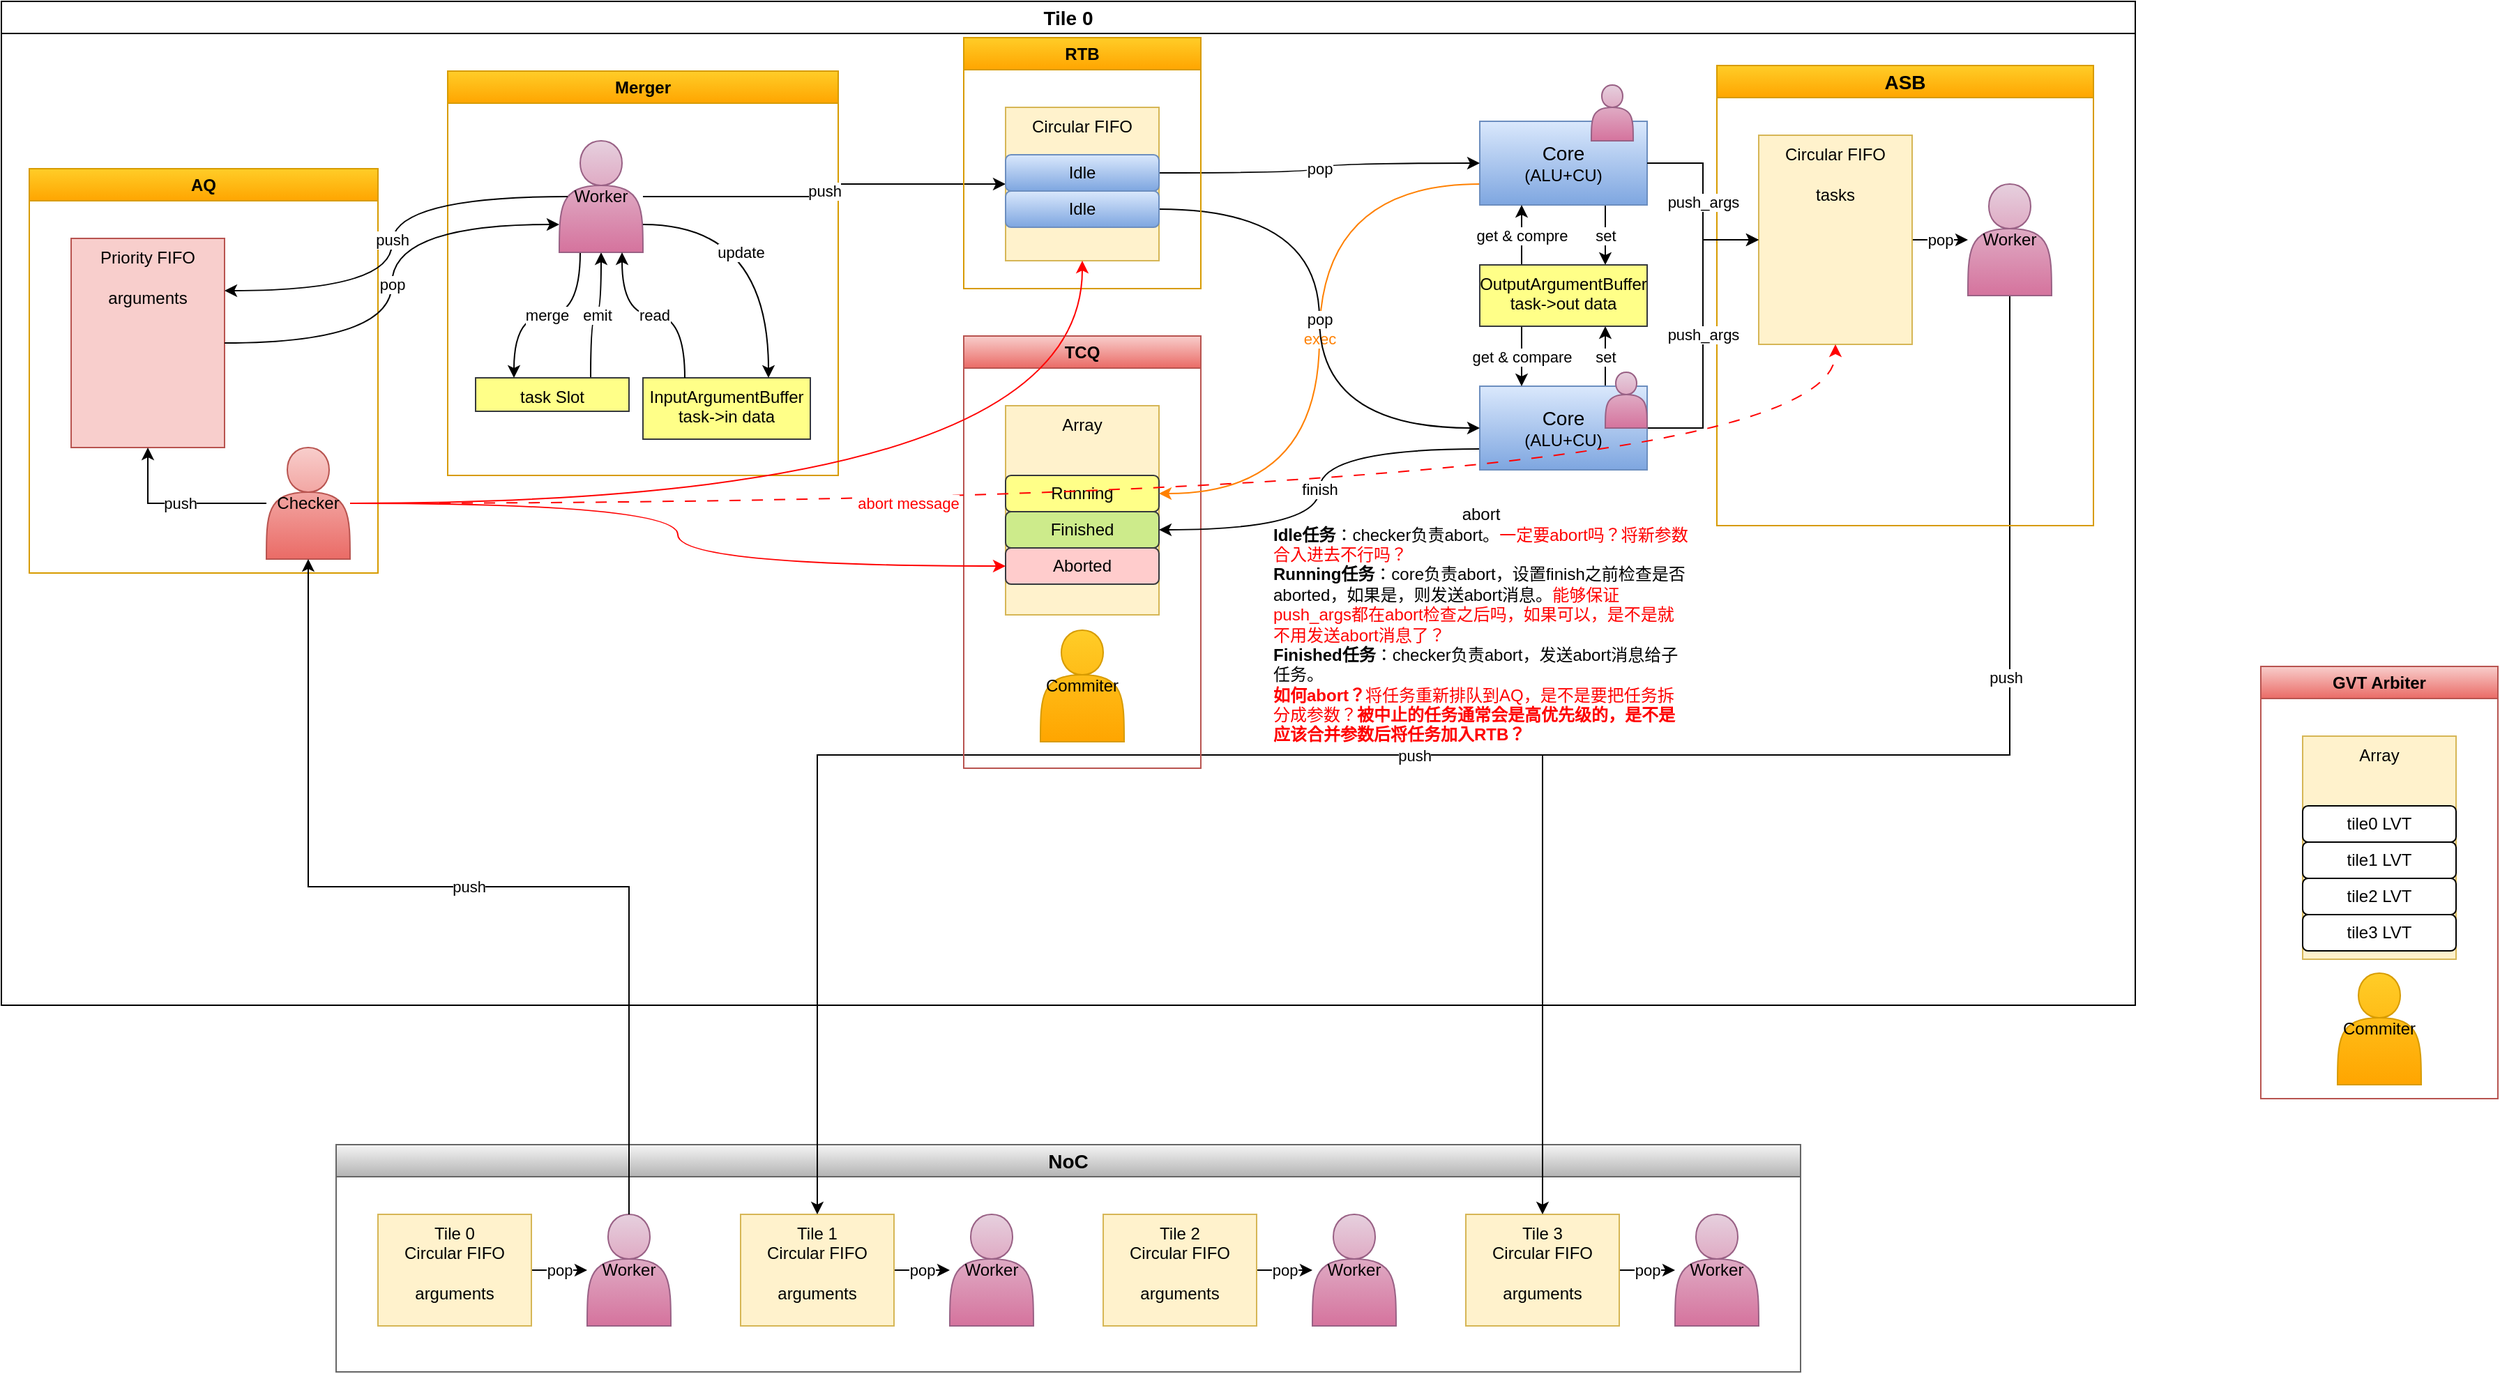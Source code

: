<mxfile version="24.7.16">
  <diagram name="第 1 页" id="bIVpFGI0XpWCurFE0BPE">
    <mxGraphModel dx="1434" dy="738" grid="1" gridSize="10" guides="1" tooltips="1" connect="1" arrows="1" fold="1" page="1" pageScale="1" pageWidth="1169" pageHeight="827" math="0" shadow="0">
      <root>
        <mxCell id="0" />
        <mxCell id="1" parent="0" />
        <mxCell id="OI3NP-LYjU-ru6JEcSei-1" value="NoC" style="swimlane;whiteSpace=wrap;html=1;fillColor=#f5f5f5;gradientColor=#b3b3b3;strokeColor=#666666;fontSize=14;" vertex="1" parent="1">
          <mxGeometry x="280" y="860" width="1050" height="163" as="geometry" />
        </mxCell>
        <mxCell id="OI3NP-LYjU-ru6JEcSei-2" value="pop" style="edgeStyle=orthogonalEdgeStyle;rounded=0;orthogonalLoop=1;jettySize=auto;html=1;" edge="1" parent="OI3NP-LYjU-ru6JEcSei-1" source="OI3NP-LYjU-ru6JEcSei-3" target="OI3NP-LYjU-ru6JEcSei-4">
          <mxGeometry relative="1" as="geometry" />
        </mxCell>
        <mxCell id="OI3NP-LYjU-ru6JEcSei-3" value="&lt;div&gt;Tile 0&lt;/div&gt;Circular FIFO&lt;div&gt;&lt;br&gt;&lt;/div&gt;&lt;div&gt;arguments&lt;/div&gt;" style="rounded=0;whiteSpace=wrap;html=1;verticalAlign=top;fillColor=#fff2cc;strokeColor=#d6b656;" vertex="1" parent="OI3NP-LYjU-ru6JEcSei-1">
          <mxGeometry x="30" y="50" width="110" height="80" as="geometry" />
        </mxCell>
        <mxCell id="OI3NP-LYjU-ru6JEcSei-4" value="Worker" style="shape=actor;whiteSpace=wrap;html=1;fillColor=#e6d0de;gradientColor=#d5739d;strokeColor=#996185;" vertex="1" parent="OI3NP-LYjU-ru6JEcSei-1">
          <mxGeometry x="180" y="50" width="60" height="80" as="geometry" />
        </mxCell>
        <mxCell id="OI3NP-LYjU-ru6JEcSei-5" value="pop" style="edgeStyle=orthogonalEdgeStyle;rounded=0;orthogonalLoop=1;jettySize=auto;html=1;" edge="1" parent="OI3NP-LYjU-ru6JEcSei-1" source="OI3NP-LYjU-ru6JEcSei-6" target="OI3NP-LYjU-ru6JEcSei-7">
          <mxGeometry relative="1" as="geometry" />
        </mxCell>
        <mxCell id="OI3NP-LYjU-ru6JEcSei-6" value="&lt;div&gt;Tile 2&lt;/div&gt;Circular FIFO&lt;div&gt;&lt;br&gt;&lt;/div&gt;&lt;div&gt;arguments&lt;/div&gt;" style="rounded=0;whiteSpace=wrap;html=1;verticalAlign=top;fillColor=#fff2cc;strokeColor=#d6b656;" vertex="1" parent="OI3NP-LYjU-ru6JEcSei-1">
          <mxGeometry x="550" y="50" width="110" height="80" as="geometry" />
        </mxCell>
        <mxCell id="OI3NP-LYjU-ru6JEcSei-7" value="Worker" style="shape=actor;whiteSpace=wrap;html=1;fillColor=#e6d0de;gradientColor=#d5739d;strokeColor=#996185;" vertex="1" parent="OI3NP-LYjU-ru6JEcSei-1">
          <mxGeometry x="700" y="50" width="60" height="80" as="geometry" />
        </mxCell>
        <mxCell id="OI3NP-LYjU-ru6JEcSei-8" value="pop" style="edgeStyle=orthogonalEdgeStyle;rounded=0;orthogonalLoop=1;jettySize=auto;html=1;" edge="1" parent="OI3NP-LYjU-ru6JEcSei-1" source="OI3NP-LYjU-ru6JEcSei-9" target="OI3NP-LYjU-ru6JEcSei-10">
          <mxGeometry relative="1" as="geometry" />
        </mxCell>
        <mxCell id="OI3NP-LYjU-ru6JEcSei-9" value="&lt;div&gt;Tile 1&lt;/div&gt;Circular FIFO&lt;div&gt;&lt;br&gt;&lt;/div&gt;&lt;div&gt;arguments&lt;/div&gt;" style="rounded=0;whiteSpace=wrap;html=1;verticalAlign=top;fillColor=#fff2cc;strokeColor=#d6b656;" vertex="1" parent="OI3NP-LYjU-ru6JEcSei-1">
          <mxGeometry x="290" y="50" width="110" height="80" as="geometry" />
        </mxCell>
        <mxCell id="OI3NP-LYjU-ru6JEcSei-10" value="Worker" style="shape=actor;whiteSpace=wrap;html=1;fillColor=#e6d0de;gradientColor=#d5739d;strokeColor=#996185;" vertex="1" parent="OI3NP-LYjU-ru6JEcSei-1">
          <mxGeometry x="440" y="50" width="60" height="80" as="geometry" />
        </mxCell>
        <mxCell id="OI3NP-LYjU-ru6JEcSei-11" value="pop" style="edgeStyle=orthogonalEdgeStyle;rounded=0;orthogonalLoop=1;jettySize=auto;html=1;" edge="1" parent="OI3NP-LYjU-ru6JEcSei-1" source="OI3NP-LYjU-ru6JEcSei-12" target="OI3NP-LYjU-ru6JEcSei-13">
          <mxGeometry relative="1" as="geometry" />
        </mxCell>
        <mxCell id="OI3NP-LYjU-ru6JEcSei-12" value="&lt;div&gt;Tile 3&lt;/div&gt;Circular FIFO&lt;div&gt;&lt;br&gt;&lt;/div&gt;&lt;div&gt;arguments&lt;/div&gt;" style="rounded=0;whiteSpace=wrap;html=1;verticalAlign=top;fillColor=#fff2cc;strokeColor=#d6b656;" vertex="1" parent="OI3NP-LYjU-ru6JEcSei-1">
          <mxGeometry x="810" y="50" width="110" height="80" as="geometry" />
        </mxCell>
        <mxCell id="OI3NP-LYjU-ru6JEcSei-13" value="Worker" style="shape=actor;whiteSpace=wrap;html=1;fillColor=#e6d0de;gradientColor=#d5739d;strokeColor=#996185;" vertex="1" parent="OI3NP-LYjU-ru6JEcSei-1">
          <mxGeometry x="960" y="50" width="60" height="80" as="geometry" />
        </mxCell>
        <mxCell id="OI3NP-LYjU-ru6JEcSei-14" value="push" style="edgeStyle=orthogonalEdgeStyle;rounded=0;orthogonalLoop=1;jettySize=auto;html=1;exitDx=0;exitDy=0;exitX=0.5;exitY=1;" edge="1" parent="1" source="OI3NP-LYjU-ru6JEcSei-21" target="OI3NP-LYjU-ru6JEcSei-9">
          <mxGeometry relative="1" as="geometry">
            <mxPoint x="1040" y="600" as="targetPoint" />
          </mxGeometry>
        </mxCell>
        <mxCell id="OI3NP-LYjU-ru6JEcSei-15" value="" style="edgeStyle=orthogonalEdgeStyle;rounded=0;orthogonalLoop=1;jettySize=auto;html=1;exitDx=0;exitDy=0;exitX=0.5;exitY=1;" edge="1" parent="1" source="OI3NP-LYjU-ru6JEcSei-21" target="OI3NP-LYjU-ru6JEcSei-12">
          <mxGeometry relative="1" as="geometry">
            <mxPoint x="555" y="620" as="targetPoint" />
            <mxPoint x="920" y="345" as="sourcePoint" />
          </mxGeometry>
        </mxCell>
        <mxCell id="OI3NP-LYjU-ru6JEcSei-16" value="push" style="edgeLabel;html=1;align=center;verticalAlign=middle;resizable=0;points=[];" vertex="1" connectable="0" parent="OI3NP-LYjU-ru6JEcSei-15">
          <mxGeometry x="-0.45" y="-3" relative="1" as="geometry">
            <mxPoint as="offset" />
          </mxGeometry>
        </mxCell>
        <mxCell id="OI3NP-LYjU-ru6JEcSei-17" value="Tile 0" style="swimlane;whiteSpace=wrap;html=1;fontSize=14;" vertex="1" parent="1">
          <mxGeometry x="40" y="40" width="1530" height="720" as="geometry" />
        </mxCell>
        <mxCell id="OI3NP-LYjU-ru6JEcSei-58" value="TCQ" style="swimlane;whiteSpace=wrap;html=1;fillColor=#f8cecc;gradientColor=#ea6b66;strokeColor=#b85450;" vertex="1" parent="OI3NP-LYjU-ru6JEcSei-17">
          <mxGeometry x="690" y="240" width="170" height="310" as="geometry" />
        </mxCell>
        <mxCell id="OI3NP-LYjU-ru6JEcSei-59" value="Array" style="rounded=0;whiteSpace=wrap;html=1;verticalAlign=top;fillColor=#fff2cc;strokeColor=#d6b656;" vertex="1" parent="OI3NP-LYjU-ru6JEcSei-58">
          <mxGeometry x="30" y="50" width="110" height="150" as="geometry" />
        </mxCell>
        <mxCell id="OI3NP-LYjU-ru6JEcSei-68" value="Running" style="rounded=1;whiteSpace=wrap;html=1;fillColor=#ffff88;strokeColor=#36393d;" vertex="1" parent="OI3NP-LYjU-ru6JEcSei-58">
          <mxGeometry x="30" y="100" width="110" height="26" as="geometry" />
        </mxCell>
        <mxCell id="OI3NP-LYjU-ru6JEcSei-69" value="Finished" style="rounded=1;whiteSpace=wrap;html=1;fillColor=#cdeb8b;strokeColor=#36393d;" vertex="1" parent="OI3NP-LYjU-ru6JEcSei-58">
          <mxGeometry x="30" y="126" width="110" height="26" as="geometry" />
        </mxCell>
        <mxCell id="OI3NP-LYjU-ru6JEcSei-70" value="Aborted" style="rounded=1;whiteSpace=wrap;html=1;fillColor=#ffcccc;strokeColor=#36393d;" vertex="1" parent="OI3NP-LYjU-ru6JEcSei-58">
          <mxGeometry x="30" y="152" width="110" height="26" as="geometry" />
        </mxCell>
        <mxCell id="OI3NP-LYjU-ru6JEcSei-72" value="Commiter" style="shape=actor;whiteSpace=wrap;html=1;fillColor=#ffcd28;strokeColor=#d79b00;gradientColor=#ffa500;" vertex="1" parent="OI3NP-LYjU-ru6JEcSei-58">
          <mxGeometry x="55" y="211" width="60" height="80" as="geometry" />
        </mxCell>
        <mxCell id="OI3NP-LYjU-ru6JEcSei-18" value="ASB" style="swimlane;whiteSpace=wrap;html=1;fillColor=#ffcd28;gradientColor=#ffa500;strokeColor=#d79b00;fontSize=14;swimlaneFillColor=none;" vertex="1" parent="OI3NP-LYjU-ru6JEcSei-17">
          <mxGeometry x="1230" y="46" width="270" height="330" as="geometry" />
        </mxCell>
        <mxCell id="OI3NP-LYjU-ru6JEcSei-19" value="pop" style="edgeStyle=orthogonalEdgeStyle;rounded=0;orthogonalLoop=1;jettySize=auto;html=1;" edge="1" parent="OI3NP-LYjU-ru6JEcSei-18" source="OI3NP-LYjU-ru6JEcSei-20" target="OI3NP-LYjU-ru6JEcSei-21">
          <mxGeometry relative="1" as="geometry" />
        </mxCell>
        <mxCell id="OI3NP-LYjU-ru6JEcSei-20" value="Circular FIFO&lt;div&gt;&lt;br&gt;&lt;/div&gt;&lt;div&gt;tasks&lt;/div&gt;" style="rounded=0;whiteSpace=wrap;html=1;verticalAlign=top;fillColor=#fff2cc;strokeColor=#d6b656;" vertex="1" parent="OI3NP-LYjU-ru6JEcSei-18">
          <mxGeometry x="30" y="50" width="110" height="150" as="geometry" />
        </mxCell>
        <mxCell id="OI3NP-LYjU-ru6JEcSei-21" value="Worker" style="shape=actor;whiteSpace=wrap;html=1;fillColor=#e6d0de;gradientColor=#d5739d;strokeColor=#996185;" vertex="1" parent="OI3NP-LYjU-ru6JEcSei-18">
          <mxGeometry x="180" y="85" width="60" height="80" as="geometry" />
        </mxCell>
        <mxCell id="OI3NP-LYjU-ru6JEcSei-49" value="set" style="edgeStyle=orthogonalEdgeStyle;rounded=0;orthogonalLoop=1;jettySize=auto;html=1;exitX=0.75;exitY=1;exitDx=0;exitDy=0;entryX=0.75;entryY=0;entryDx=0;entryDy=0;" edge="1" parent="OI3NP-LYjU-ru6JEcSei-17" source="OI3NP-LYjU-ru6JEcSei-22" target="OI3NP-LYjU-ru6JEcSei-41">
          <mxGeometry relative="1" as="geometry" />
        </mxCell>
        <mxCell id="OI3NP-LYjU-ru6JEcSei-60" value="exec" style="edgeStyle=orthogonalEdgeStyle;rounded=0;orthogonalLoop=1;jettySize=auto;html=1;exitX=0;exitY=0.75;exitDx=0;exitDy=0;entryX=1;entryY=0.5;entryDx=0;entryDy=0;curved=1;strokeColor=#FF8000;fontColor=#FF8000;" edge="1" parent="OI3NP-LYjU-ru6JEcSei-17" source="OI3NP-LYjU-ru6JEcSei-22" target="OI3NP-LYjU-ru6JEcSei-68">
          <mxGeometry relative="1" as="geometry" />
        </mxCell>
        <mxCell id="OI3NP-LYjU-ru6JEcSei-22" value="&lt;font style=&quot;font-size: 14px;&quot;&gt;Core&lt;/font&gt;&lt;div&gt;(ALU+CU)&lt;/div&gt;" style="rounded=0;whiteSpace=wrap;html=1;fillColor=#dae8fc;gradientColor=#7ea6e0;strokeColor=#6c8ebf;" vertex="1" parent="OI3NP-LYjU-ru6JEcSei-17">
          <mxGeometry x="1060" y="86" width="120" height="60" as="geometry" />
        </mxCell>
        <mxCell id="OI3NP-LYjU-ru6JEcSei-23" value="push_args" style="edgeStyle=orthogonalEdgeStyle;rounded=0;orthogonalLoop=1;jettySize=auto;html=1;" edge="1" parent="OI3NP-LYjU-ru6JEcSei-17" source="OI3NP-LYjU-ru6JEcSei-22" target="OI3NP-LYjU-ru6JEcSei-20">
          <mxGeometry relative="1" as="geometry" />
        </mxCell>
        <mxCell id="OI3NP-LYjU-ru6JEcSei-51" value="set" style="edgeStyle=orthogonalEdgeStyle;rounded=0;orthogonalLoop=1;jettySize=auto;html=1;exitX=0.75;exitY=0;exitDx=0;exitDy=0;entryX=0.75;entryY=1;entryDx=0;entryDy=0;" edge="1" parent="OI3NP-LYjU-ru6JEcSei-17" source="OI3NP-LYjU-ru6JEcSei-24" target="OI3NP-LYjU-ru6JEcSei-41">
          <mxGeometry relative="1" as="geometry" />
        </mxCell>
        <mxCell id="OI3NP-LYjU-ru6JEcSei-61" value="finish" style="edgeStyle=orthogonalEdgeStyle;rounded=0;orthogonalLoop=1;jettySize=auto;html=1;exitX=0;exitY=0.75;exitDx=0;exitDy=0;entryX=1;entryY=0.5;entryDx=0;entryDy=0;curved=1;" edge="1" parent="OI3NP-LYjU-ru6JEcSei-17" source="OI3NP-LYjU-ru6JEcSei-24" target="OI3NP-LYjU-ru6JEcSei-69">
          <mxGeometry relative="1" as="geometry" />
        </mxCell>
        <mxCell id="OI3NP-LYjU-ru6JEcSei-24" value="&lt;font style=&quot;font-size: 14px;&quot;&gt;Core&lt;/font&gt;&lt;div&gt;(ALU+CU)&lt;/div&gt;" style="rounded=0;whiteSpace=wrap;html=1;fillColor=#dae8fc;gradientColor=#7ea6e0;strokeColor=#6c8ebf;" vertex="1" parent="OI3NP-LYjU-ru6JEcSei-17">
          <mxGeometry x="1060" y="276" width="120" height="60" as="geometry" />
        </mxCell>
        <mxCell id="OI3NP-LYjU-ru6JEcSei-25" value="push_args" style="edgeStyle=orthogonalEdgeStyle;rounded=0;orthogonalLoop=1;jettySize=auto;html=1;entryX=0;entryY=0.5;entryDx=0;entryDy=0;" edge="1" parent="OI3NP-LYjU-ru6JEcSei-17" source="OI3NP-LYjU-ru6JEcSei-24" target="OI3NP-LYjU-ru6JEcSei-20">
          <mxGeometry relative="1" as="geometry" />
        </mxCell>
        <mxCell id="OI3NP-LYjU-ru6JEcSei-26" value="AQ" style="swimlane;whiteSpace=wrap;html=1;fillColor=#ffcd28;gradientColor=#ffa500;strokeColor=#d79b00;" vertex="1" parent="OI3NP-LYjU-ru6JEcSei-17">
          <mxGeometry x="20" y="120" width="250" height="290" as="geometry" />
        </mxCell>
        <mxCell id="OI3NP-LYjU-ru6JEcSei-27" value="Priority FIFO&lt;div&gt;&lt;br&gt;&lt;/div&gt;&lt;div&gt;arguments&lt;/div&gt;" style="rounded=0;whiteSpace=wrap;html=1;verticalAlign=top;fillColor=#f8cecc;strokeColor=#b85450;" vertex="1" parent="OI3NP-LYjU-ru6JEcSei-26">
          <mxGeometry x="30" y="50" width="110" height="150" as="geometry" />
        </mxCell>
        <mxCell id="OI3NP-LYjU-ru6JEcSei-62" value="Checker" style="shape=actor;whiteSpace=wrap;html=1;fillColor=#f8cecc;strokeColor=#b85450;gradientColor=#ea6b66;" vertex="1" parent="OI3NP-LYjU-ru6JEcSei-26">
          <mxGeometry x="170" y="200" width="60" height="80" as="geometry" />
        </mxCell>
        <mxCell id="OI3NP-LYjU-ru6JEcSei-65" value="push" style="edgeStyle=orthogonalEdgeStyle;rounded=0;orthogonalLoop=1;jettySize=auto;html=1;entryX=0.5;entryY=1;entryDx=0;entryDy=0;" edge="1" parent="OI3NP-LYjU-ru6JEcSei-26" source="OI3NP-LYjU-ru6JEcSei-62" target="OI3NP-LYjU-ru6JEcSei-27">
          <mxGeometry relative="1" as="geometry" />
        </mxCell>
        <mxCell id="OI3NP-LYjU-ru6JEcSei-28" value="Merger" style="swimlane;whiteSpace=wrap;html=1;fillColor=#ffcd28;gradientColor=#ffa500;strokeColor=#d79b00;" vertex="1" parent="OI3NP-LYjU-ru6JEcSei-17">
          <mxGeometry x="320" y="50" width="280" height="290" as="geometry" />
        </mxCell>
        <mxCell id="OI3NP-LYjU-ru6JEcSei-29" value="emit" style="edgeStyle=orthogonalEdgeStyle;rounded=0;orthogonalLoop=1;jettySize=auto;html=1;exitX=0.75;exitY=0;exitDx=0;exitDy=0;entryX=0.5;entryY=1;entryDx=0;entryDy=0;curved=1;" edge="1" parent="OI3NP-LYjU-ru6JEcSei-28" source="OI3NP-LYjU-ru6JEcSei-30" target="OI3NP-LYjU-ru6JEcSei-32">
          <mxGeometry relative="1" as="geometry">
            <mxPoint x="100" y="126" as="targetPoint" />
          </mxGeometry>
        </mxCell>
        <mxCell id="OI3NP-LYjU-ru6JEcSei-30" value="task Slot" style="rounded=0;whiteSpace=wrap;html=1;verticalAlign=top;fillColor=#ffff88;strokeColor=#36393d;" vertex="1" parent="OI3NP-LYjU-ru6JEcSei-28">
          <mxGeometry x="20" y="220" width="110" height="24" as="geometry" />
        </mxCell>
        <mxCell id="OI3NP-LYjU-ru6JEcSei-31" value="merge" style="edgeStyle=orthogonalEdgeStyle;rounded=0;orthogonalLoop=1;jettySize=auto;html=1;entryX=0.25;entryY=0;entryDx=0;entryDy=0;exitX=0.25;exitY=1;exitDx=0;exitDy=0;curved=1;" edge="1" parent="OI3NP-LYjU-ru6JEcSei-28" source="OI3NP-LYjU-ru6JEcSei-32" target="OI3NP-LYjU-ru6JEcSei-30">
          <mxGeometry relative="1" as="geometry" />
        </mxCell>
        <mxCell id="OI3NP-LYjU-ru6JEcSei-32" value="Worker" style="shape=actor;whiteSpace=wrap;html=1;fillColor=#e6d0de;gradientColor=#d5739d;strokeColor=#996185;" vertex="1" parent="OI3NP-LYjU-ru6JEcSei-28">
          <mxGeometry x="80" y="50" width="60" height="80" as="geometry" />
        </mxCell>
        <mxCell id="OI3NP-LYjU-ru6JEcSei-52" value="InputArgumentBuffer&lt;div&gt;task-&amp;gt;in data&lt;/div&gt;" style="rounded=0;whiteSpace=wrap;html=1;verticalAlign=top;fillColor=#ffff88;strokeColor=#36393d;" vertex="1" parent="OI3NP-LYjU-ru6JEcSei-28">
          <mxGeometry x="140" y="220" width="120" height="44" as="geometry" />
        </mxCell>
        <mxCell id="OI3NP-LYjU-ru6JEcSei-56" value="read" style="edgeStyle=orthogonalEdgeStyle;rounded=0;orthogonalLoop=1;jettySize=auto;html=1;exitX=0.25;exitY=0;exitDx=0;exitDy=0;entryX=0.75;entryY=1;entryDx=0;entryDy=0;curved=1;" edge="1" parent="OI3NP-LYjU-ru6JEcSei-28" source="OI3NP-LYjU-ru6JEcSei-52" target="OI3NP-LYjU-ru6JEcSei-32">
          <mxGeometry relative="1" as="geometry" />
        </mxCell>
        <mxCell id="OI3NP-LYjU-ru6JEcSei-57" value="update" style="edgeStyle=orthogonalEdgeStyle;rounded=0;orthogonalLoop=1;jettySize=auto;html=1;exitX=1;exitY=0.75;exitDx=0;exitDy=0;entryX=0.75;entryY=0;entryDx=0;entryDy=0;curved=1;" edge="1" parent="OI3NP-LYjU-ru6JEcSei-28" source="OI3NP-LYjU-ru6JEcSei-32" target="OI3NP-LYjU-ru6JEcSei-52">
          <mxGeometry x="-0.3" y="-20" relative="1" as="geometry">
            <mxPoint as="offset" />
          </mxGeometry>
        </mxCell>
        <mxCell id="OI3NP-LYjU-ru6JEcSei-36" value="pop" style="edgeStyle=orthogonalEdgeStyle;rounded=0;orthogonalLoop=1;jettySize=auto;html=1;entryX=0;entryY=0.5;entryDx=0;entryDy=0;curved=1;" edge="1" parent="OI3NP-LYjU-ru6JEcSei-17" source="OI3NP-LYjU-ru6JEcSei-74" target="OI3NP-LYjU-ru6JEcSei-24">
          <mxGeometry relative="1" as="geometry" />
        </mxCell>
        <mxCell id="OI3NP-LYjU-ru6JEcSei-37" value="pop" style="edgeStyle=orthogonalEdgeStyle;rounded=0;orthogonalLoop=1;jettySize=auto;html=1;entryX=0;entryY=0.75;entryDx=0;entryDy=0;curved=1;" edge="1" parent="OI3NP-LYjU-ru6JEcSei-17" source="OI3NP-LYjU-ru6JEcSei-27" target="OI3NP-LYjU-ru6JEcSei-32">
          <mxGeometry relative="1" as="geometry" />
        </mxCell>
        <mxCell id="OI3NP-LYjU-ru6JEcSei-38" value="push" style="edgeStyle=orthogonalEdgeStyle;rounded=0;orthogonalLoop=1;jettySize=auto;html=1;" edge="1" parent="OI3NP-LYjU-ru6JEcSei-17" source="OI3NP-LYjU-ru6JEcSei-32" target="OI3NP-LYjU-ru6JEcSei-34">
          <mxGeometry relative="1" as="geometry" />
        </mxCell>
        <mxCell id="OI3NP-LYjU-ru6JEcSei-39" value="push" style="edgeStyle=orthogonalEdgeStyle;rounded=0;orthogonalLoop=1;jettySize=auto;html=1;exitX=0.1;exitY=0.5;exitDx=0;exitDy=0;exitPerimeter=0;entryX=1;entryY=0.25;entryDx=0;entryDy=0;curved=1;" edge="1" parent="OI3NP-LYjU-ru6JEcSei-17" source="OI3NP-LYjU-ru6JEcSei-32" target="OI3NP-LYjU-ru6JEcSei-27">
          <mxGeometry relative="1" as="geometry" />
        </mxCell>
        <mxCell id="OI3NP-LYjU-ru6JEcSei-48" value="get &amp;amp; compre" style="edgeStyle=orthogonalEdgeStyle;rounded=0;orthogonalLoop=1;jettySize=auto;html=1;exitX=0.25;exitY=0;exitDx=0;exitDy=0;entryX=0.25;entryY=1;entryDx=0;entryDy=0;" edge="1" parent="OI3NP-LYjU-ru6JEcSei-17" source="OI3NP-LYjU-ru6JEcSei-41" target="OI3NP-LYjU-ru6JEcSei-22">
          <mxGeometry relative="1" as="geometry" />
        </mxCell>
        <mxCell id="OI3NP-LYjU-ru6JEcSei-50" value="get &amp;amp; compare" style="edgeStyle=orthogonalEdgeStyle;rounded=0;orthogonalLoop=1;jettySize=auto;html=1;exitX=0.25;exitY=1;exitDx=0;exitDy=0;entryX=0.25;entryY=0;entryDx=0;entryDy=0;" edge="1" parent="OI3NP-LYjU-ru6JEcSei-17" source="OI3NP-LYjU-ru6JEcSei-41" target="OI3NP-LYjU-ru6JEcSei-24">
          <mxGeometry relative="1" as="geometry" />
        </mxCell>
        <mxCell id="OI3NP-LYjU-ru6JEcSei-41" value="OutputArgumentBuffer&lt;div&gt;task-&amp;gt;out data&lt;/div&gt;" style="rounded=0;whiteSpace=wrap;html=1;verticalAlign=top;fillColor=#ffff88;strokeColor=#36393d;" vertex="1" parent="OI3NP-LYjU-ru6JEcSei-17">
          <mxGeometry x="1060" y="189" width="120" height="44" as="geometry" />
        </mxCell>
        <mxCell id="OI3NP-LYjU-ru6JEcSei-54" value="" style="shape=actor;whiteSpace=wrap;html=1;fillColor=#e6d0de;gradientColor=#d5739d;strokeColor=#996185;" vertex="1" parent="OI3NP-LYjU-ru6JEcSei-17">
          <mxGeometry x="1150" y="266" width="30" height="40" as="geometry" />
        </mxCell>
        <mxCell id="OI3NP-LYjU-ru6JEcSei-66" style="edgeStyle=orthogonalEdgeStyle;rounded=0;orthogonalLoop=1;jettySize=auto;html=1;entryX=0;entryY=0.5;entryDx=0;entryDy=0;curved=1;strokeColor=#FF0000;" edge="1" parent="OI3NP-LYjU-ru6JEcSei-17" source="OI3NP-LYjU-ru6JEcSei-62" target="OI3NP-LYjU-ru6JEcSei-70">
          <mxGeometry relative="1" as="geometry" />
        </mxCell>
        <mxCell id="OI3NP-LYjU-ru6JEcSei-71" value="pop" style="edgeStyle=orthogonalEdgeStyle;rounded=0;orthogonalLoop=1;jettySize=auto;html=1;curved=1;" edge="1" parent="OI3NP-LYjU-ru6JEcSei-17" source="OI3NP-LYjU-ru6JEcSei-67" target="OI3NP-LYjU-ru6JEcSei-22">
          <mxGeometry relative="1" as="geometry" />
        </mxCell>
        <mxCell id="OI3NP-LYjU-ru6JEcSei-73" value="abort message" style="edgeStyle=orthogonalEdgeStyle;rounded=0;orthogonalLoop=1;jettySize=auto;html=1;curved=1;strokeColor=#FF0000;fontColor=#FF0000;dashed=1;dashPattern=8 8;" edge="1" parent="OI3NP-LYjU-ru6JEcSei-17" source="OI3NP-LYjU-ru6JEcSei-62" target="OI3NP-LYjU-ru6JEcSei-20">
          <mxGeometry x="-0.322" relative="1" as="geometry">
            <mxPoint x="1090" y="440.0" as="targetPoint" />
            <mxPoint as="offset" />
          </mxGeometry>
        </mxCell>
        <mxCell id="OI3NP-LYjU-ru6JEcSei-33" value="RTB" style="swimlane;whiteSpace=wrap;html=1;fillColor=#ffcd28;gradientColor=#ffa500;strokeColor=#d79b00;" vertex="1" parent="OI3NP-LYjU-ru6JEcSei-17">
          <mxGeometry x="690" y="26" width="170" height="180" as="geometry" />
        </mxCell>
        <mxCell id="OI3NP-LYjU-ru6JEcSei-34" value="Circular FIFO&lt;div&gt;&lt;br&gt;&lt;/div&gt;&lt;div&gt;tasks&lt;/div&gt;" style="rounded=0;whiteSpace=wrap;html=1;verticalAlign=top;fillColor=#fff2cc;strokeColor=#d6b656;" vertex="1" parent="OI3NP-LYjU-ru6JEcSei-33">
          <mxGeometry x="30" y="50" width="110" height="110" as="geometry" />
        </mxCell>
        <mxCell id="OI3NP-LYjU-ru6JEcSei-67" value="Idle" style="rounded=1;whiteSpace=wrap;html=1;fillColor=#dae8fc;gradientColor=#7ea6e0;strokeColor=#6c8ebf;" vertex="1" parent="OI3NP-LYjU-ru6JEcSei-33">
          <mxGeometry x="30" y="84" width="110" height="26" as="geometry" />
        </mxCell>
        <mxCell id="OI3NP-LYjU-ru6JEcSei-74" value="Idle" style="rounded=1;whiteSpace=wrap;html=1;fillColor=#dae8fc;gradientColor=#7ea6e0;strokeColor=#6c8ebf;" vertex="1" parent="OI3NP-LYjU-ru6JEcSei-33">
          <mxGeometry x="30" y="110" width="110" height="26" as="geometry" />
        </mxCell>
        <mxCell id="OI3NP-LYjU-ru6JEcSei-75" value="" style="edgeStyle=orthogonalEdgeStyle;rounded=0;orthogonalLoop=1;jettySize=auto;html=1;curved=1;strokeColor=#FF0000;fontColor=#FF0000;" edge="1" parent="OI3NP-LYjU-ru6JEcSei-17" source="OI3NP-LYjU-ru6JEcSei-62" target="OI3NP-LYjU-ru6JEcSei-34">
          <mxGeometry x="0.144" y="40" relative="1" as="geometry">
            <mxPoint x="1325" y="256" as="targetPoint" />
            <mxPoint x="260" y="370" as="sourcePoint" />
            <mxPoint as="offset" />
          </mxGeometry>
        </mxCell>
        <mxCell id="OI3NP-LYjU-ru6JEcSei-76" value="&lt;div style=&quot;text-align: center;&quot;&gt;abort&lt;/div&gt;&lt;div&gt;&lt;b&gt;Idle任务&lt;/b&gt;：checker负责abort。&lt;font color=&quot;#ff0000&quot;&gt;一定要abort吗？将新参数合入进去不行吗？&lt;/font&gt;&lt;/div&gt;&lt;b&gt;Running任务&lt;/b&gt;：core负责abort，设置finish之前检查是否aborted，如果是，则发送abort消息。&lt;font color=&quot;#ff0000&quot;&gt;能够保证push_args都在abort检查之后吗，如果可以，是不是就不用发送abort消息了？&lt;/font&gt;&lt;div&gt;&lt;b&gt;Finished任务&lt;/b&gt;：checker负责abort，发送abort消息给子任务。&lt;/div&gt;&lt;div&gt;&lt;font color=&quot;#ff0000&quot;&gt;&lt;b&gt;如何abort？&lt;/b&gt;将任务重新排队到AQ，是不是要把任务拆分成参数？&lt;b&gt;被&lt;/b&gt;&lt;/font&gt;&lt;b&gt;&lt;span style=&quot;color: rgb(255, 0, 0); background-color: initial;&quot;&gt;中止的任务通常会是高优先级的，&lt;/span&gt;&lt;span style=&quot;color: rgb(255, 0, 0); background-color: initial;&quot;&gt;是不是应该合并参数后将任务加入RTB？&lt;/span&gt;&lt;/b&gt;&lt;/div&gt;" style="text;html=1;align=left;verticalAlign=middle;whiteSpace=wrap;rounded=0;" vertex="1" parent="OI3NP-LYjU-ru6JEcSei-17">
          <mxGeometry x="910" y="364" width="300" height="166" as="geometry" />
        </mxCell>
        <mxCell id="OI3NP-LYjU-ru6JEcSei-40" value="push" style="edgeStyle=orthogonalEdgeStyle;rounded=0;orthogonalLoop=1;jettySize=auto;html=1;exitX=0.5;exitY=0;exitDx=0;exitDy=0;" edge="1" parent="1" source="OI3NP-LYjU-ru6JEcSei-4" target="OI3NP-LYjU-ru6JEcSei-62">
          <mxGeometry relative="1" as="geometry">
            <mxPoint x="130" y="260" as="targetPoint" />
          </mxGeometry>
        </mxCell>
        <mxCell id="OI3NP-LYjU-ru6JEcSei-53" value="" style="shape=actor;whiteSpace=wrap;html=1;fillColor=#e6d0de;gradientColor=#d5739d;strokeColor=#996185;" vertex="1" parent="1">
          <mxGeometry x="1180" y="100" width="30" height="40" as="geometry" />
        </mxCell>
        <mxCell id="OI3NP-LYjU-ru6JEcSei-77" value="GVT Arbiter" style="swimlane;whiteSpace=wrap;html=1;fillColor=#f8cecc;gradientColor=#ea6b66;strokeColor=#b85450;" vertex="1" parent="1">
          <mxGeometry x="1660" y="517" width="170" height="310" as="geometry" />
        </mxCell>
        <mxCell id="OI3NP-LYjU-ru6JEcSei-78" value="Array" style="rounded=0;whiteSpace=wrap;html=1;verticalAlign=top;fillColor=#fff2cc;strokeColor=#d6b656;" vertex="1" parent="OI3NP-LYjU-ru6JEcSei-77">
          <mxGeometry x="30" y="50" width="110" height="160" as="geometry" />
        </mxCell>
        <mxCell id="OI3NP-LYjU-ru6JEcSei-79" value="tile0 LVT" style="rounded=1;whiteSpace=wrap;html=1;" vertex="1" parent="OI3NP-LYjU-ru6JEcSei-77">
          <mxGeometry x="30" y="100" width="110" height="26" as="geometry" />
        </mxCell>
        <mxCell id="OI3NP-LYjU-ru6JEcSei-80" value="tile1 LVT" style="rounded=1;whiteSpace=wrap;html=1;" vertex="1" parent="OI3NP-LYjU-ru6JEcSei-77">
          <mxGeometry x="30" y="126" width="110" height="26" as="geometry" />
        </mxCell>
        <mxCell id="OI3NP-LYjU-ru6JEcSei-81" value="tile2 LVT" style="rounded=1;whiteSpace=wrap;html=1;" vertex="1" parent="OI3NP-LYjU-ru6JEcSei-77">
          <mxGeometry x="30" y="152" width="110" height="26" as="geometry" />
        </mxCell>
        <mxCell id="OI3NP-LYjU-ru6JEcSei-82" value="Commiter" style="shape=actor;whiteSpace=wrap;html=1;fillColor=#ffcd28;strokeColor=#d79b00;gradientColor=#ffa500;" vertex="1" parent="OI3NP-LYjU-ru6JEcSei-77">
          <mxGeometry x="55" y="220" width="60" height="80" as="geometry" />
        </mxCell>
        <mxCell id="OI3NP-LYjU-ru6JEcSei-83" value="tile3 LVT" style="rounded=1;whiteSpace=wrap;html=1;" vertex="1" parent="OI3NP-LYjU-ru6JEcSei-77">
          <mxGeometry x="30" y="178" width="110" height="26" as="geometry" />
        </mxCell>
      </root>
    </mxGraphModel>
  </diagram>
</mxfile>
